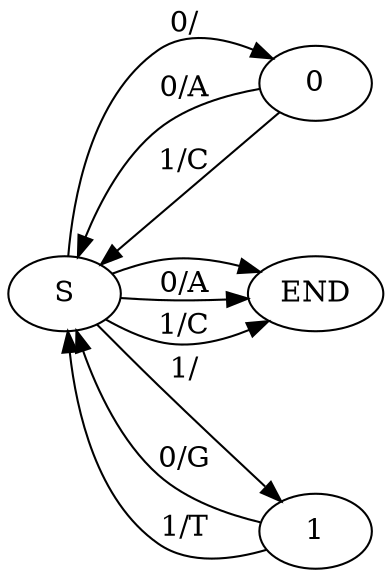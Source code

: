 digraph G {
	rankdir=LR;
	S -> 0 [label="0/"];
	S -> 1 [label="1/"];
	0 -> S [label="0/A"];
	0 -> S [label="1/C"];
	1 -> S [label="0/G"];
	1 -> S [label="1/T"];
	S -> END;
	S -> END [label="0/A"];
	S -> END [label="1/C"];
}
